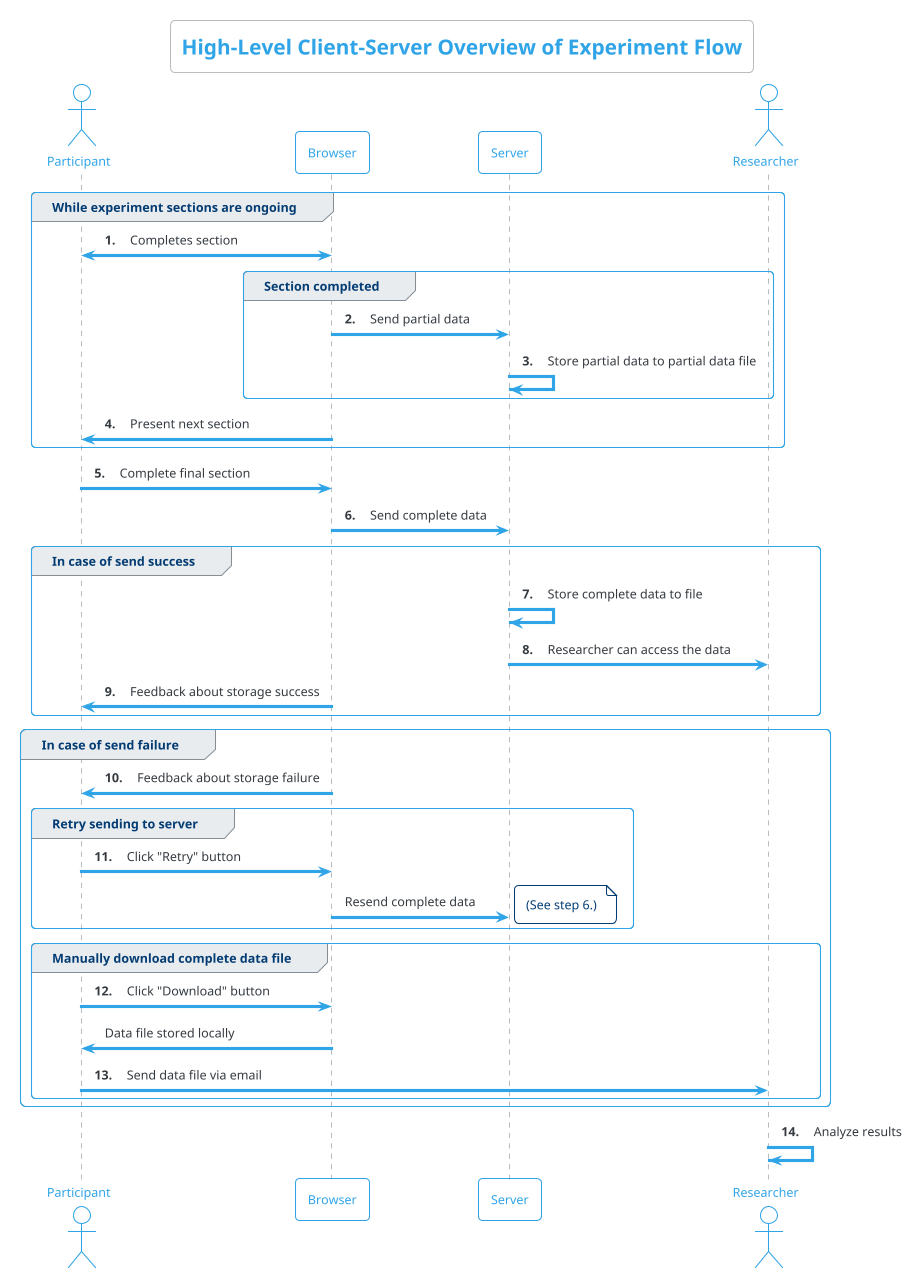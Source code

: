 @startuml exp_sequence
'!theme cerulean-outline plain
!theme cerulean-outline
skinparam backgroundColor white
title High-Level Client-Server Overview of Experiment Flow
autonumber "<b>0."
actor "Participant" as P
participant "Browser" as B
participant "Server" as S
actor "Researcher" as E
'
'E -> P : Send URL
'P -> B : Visit URL
'B <-> S : Retrieve website
'B -> P : Display website
group While experiment sections are ongoing
    P <-> B : Completes section
    group Section completed
        B -> S : Send partial data
        S -> S : Store partial data to partial data file
    end
    B -> P : Present next section
end
P -> B : Complete final section
B -> S : Send complete data
group In case of send success
S -> S : Store complete data to file
S -> E : Researcher can access the data
B -> P : Feedback about storage success
end 
group In case of send failure
    B -> P : Feedback about storage failure
    group Retry sending to server
        B <- P : Click "Retry" button

        autonumber stop
        B -> S : Resend complete data
        note right
            (See step 6.)
        end note
        autonumber resume
    end
    group Manually download complete data file 
        B <- P : Click "Download" button
        autonumber stop
        B -> P : Data file stored locally
        autonumber resume
        P -> E : Send data file via email
    end
end
E -> E : Analyze results
@enduml